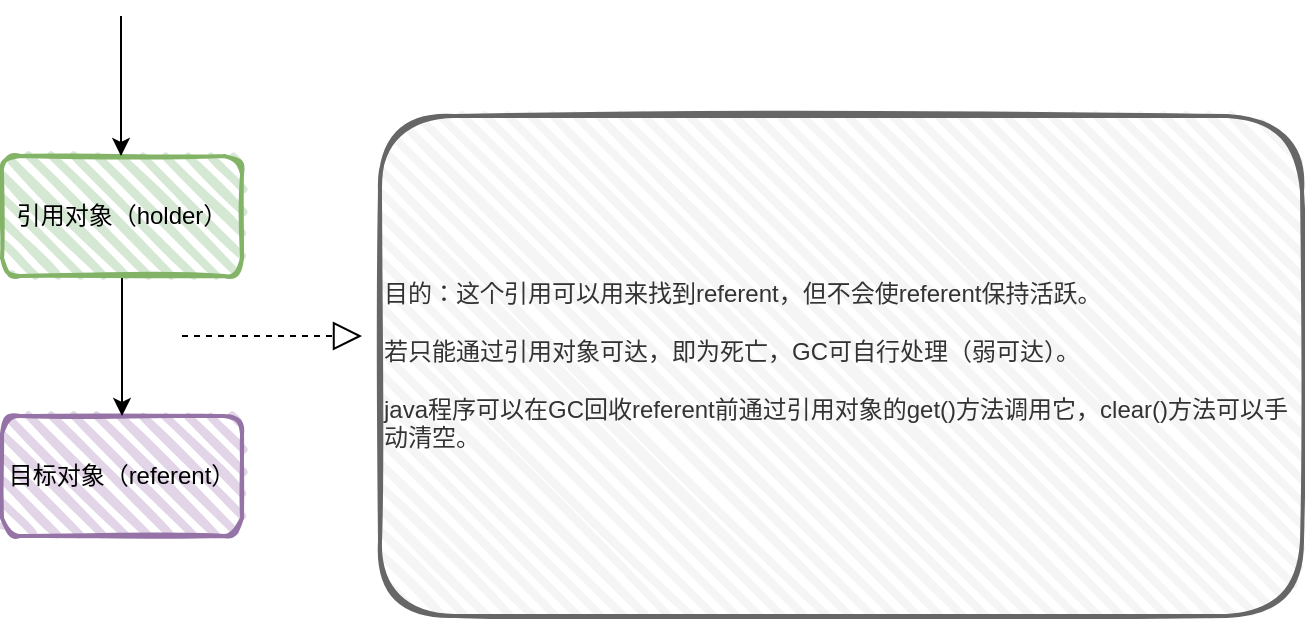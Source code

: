 <mxfile version="20.3.0" type="device"><diagram id="1jN8DYc24FH63VeoZTK6" name="第 1 页"><mxGraphModel dx="1209" dy="892" grid="1" gridSize="10" guides="1" tooltips="1" connect="1" arrows="1" fold="1" page="1" pageScale="1" pageWidth="827" pageHeight="1169" math="0" shadow="0"><root><mxCell id="0"/><mxCell id="1" parent="0"/><mxCell id="tkjZaPTJ8GiD10OcytkW-7" value="目标对象（referent）" style="rounded=1;whiteSpace=wrap;html=1;strokeWidth=2;fillWeight=4;hachureGap=8;hachureAngle=45;fillColor=#e1d5e7;sketch=1;strokeColor=#9673a6;" parent="1" vertex="1"><mxGeometry x="110" y="220" width="120" height="60" as="geometry"/></mxCell><mxCell id="tkjZaPTJ8GiD10OcytkW-10" value="" style="edgeStyle=orthogonalEdgeStyle;rounded=0;orthogonalLoop=1;jettySize=auto;html=1;" parent="1" source="tkjZaPTJ8GiD10OcytkW-9" target="tkjZaPTJ8GiD10OcytkW-7" edge="1"><mxGeometry relative="1" as="geometry"/></mxCell><mxCell id="tkjZaPTJ8GiD10OcytkW-9" value="引用对象（holder）" style="rounded=1;whiteSpace=wrap;html=1;strokeWidth=2;fillWeight=4;hachureGap=8;hachureAngle=45;fillColor=#d5e8d4;sketch=1;strokeColor=#82b366;" parent="1" vertex="1"><mxGeometry x="110" y="90" width="120" height="60" as="geometry"/></mxCell><mxCell id="tkjZaPTJ8GiD10OcytkW-11" value="" style="edgeStyle=orthogonalEdgeStyle;rounded=0;orthogonalLoop=1;jettySize=auto;html=1;" parent="1" edge="1"><mxGeometry relative="1" as="geometry"><mxPoint x="169.5" y="20" as="sourcePoint"/><mxPoint x="169.5" y="90" as="targetPoint"/></mxGeometry></mxCell><mxCell id="tkjZaPTJ8GiD10OcytkW-12" value="" style="endArrow=block;dashed=1;endFill=0;endSize=12;html=1;rounded=0;" parent="1" edge="1"><mxGeometry width="160" relative="1" as="geometry"><mxPoint x="200" y="180" as="sourcePoint"/><mxPoint x="290" y="180" as="targetPoint"/></mxGeometry></mxCell><mxCell id="tkjZaPTJ8GiD10OcytkW-13" value="目的：这个引用可以用来找到referent，但不会使referent保持活跃。&lt;br&gt;&lt;br&gt;若只能通过引用对象可达，即为死亡，GC可自行处理（弱可达）。&lt;br&gt;&lt;br&gt;java程序可以在GC回收referent前通过引用对象的get()方法调用它，clear()方法可以手动清空。&lt;br&gt;&lt;div style=&quot;&quot;&gt;&lt;/div&gt;" style="rounded=1;whiteSpace=wrap;html=1;strokeWidth=2;fillWeight=4;hachureGap=8;hachureAngle=45;fillColor=#f5f5f5;sketch=1;fontColor=#333333;strokeColor=#666666;align=left;" parent="1" vertex="1"><mxGeometry x="299" y="70" width="461" height="250" as="geometry"/></mxCell></root></mxGraphModel></diagram></mxfile>